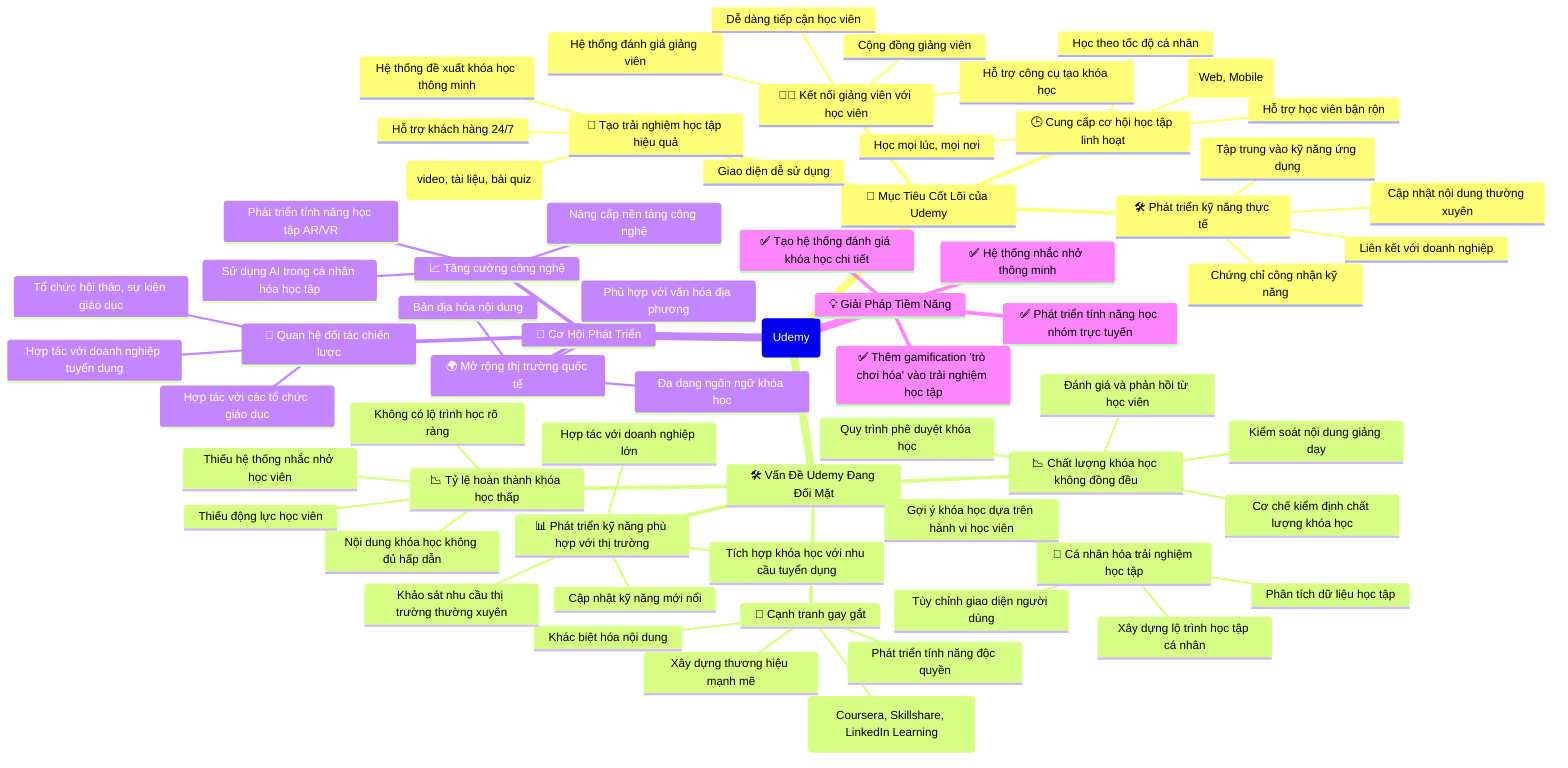 mindmap
  root(Udemy)

    🎯 Mục Tiêu Cốt Lõi của Udemy
      🕒 Cung cấp cơ hội học tập linh hoạt
        Học mọi lúc, mọi nơi
        Truy cập đa nền tảng (Web, Mobile)
        Học theo tốc độ cá nhân
        Hỗ trợ học viên bận rộn
      👩‍🏫 Kết nối giảng viên với học viên
        Hỗ trợ công cụ tạo khóa học
        Hệ thống đánh giá giảng viên
        Cộng đồng giảng viên
        Dễ dàng tiếp cận học viên
      🛠️ Phát triển kỹ năng thực tế
        Tập trung vào kỹ năng ứng dụng
        Cập nhật nội dung thường xuyên
        Liên kết với doanh nghiệp
        Chứng chỉ công nhận kỹ năng
      📱 Tạo trải nghiệm học tập hiệu quả
        Giao diện dễ sử dụng
        Hệ thống đề xuất khóa học thông minh
        Đa dạng phương pháp giảng dạy (video, tài liệu, bài quiz)
        Hỗ trợ khách hàng 24/7

    🛠️ Vấn Đề Udemy Đang Đối Mặt
      📉 Chất lượng khóa học không đồng đều
        Kiểm soát nội dung giảng dạy
        Đánh giá và phản hồi từ học viên
        Cơ chế kiểm định chất lượng khóa học
        Quy trình phê duyệt khóa học
      🥊 Cạnh tranh gay gắt
        Đối thủ lớn (Coursera, Skillshare, LinkedIn Learning)
        Khác biệt hóa nội dung
        Phát triển tính năng độc quyền
        Xây dựng thương hiệu mạnh mẽ
      📉 Tỷ lệ hoàn thành khóa học thấp
        Thiếu động lực học viên
        Nội dung khóa học không đủ hấp dẫn
        Không có lộ trình học rõ ràng
        Thiếu hệ thống nhắc nhở học viên
      🧠 Cá nhân hóa trải nghiệm học tập
        Gợi ý khóa học dựa trên hành vi học viên
        Phân tích dữ liệu học tập
        Xây dựng lộ trình học tập cá nhân
        Tùy chỉnh giao diện người dùng
      📊 Phát triển kỹ năng phù hợp với thị trường
        Cập nhật kỹ năng mới nổi
        Hợp tác với doanh nghiệp lớn
        Khảo sát nhu cầu thị trường thường xuyên
        Tích hợp khóa học với nhu cầu tuyển dụng

    🚀 Cơ Hội Phát Triển
      🌍 Mở rộng thị trường quốc tế
        Bản địa hóa nội dung
        Đa dạng ngôn ngữ khóa học
        Phù hợp với văn hóa địa phương
      📈 Tăng cường công nghệ
        Sử dụng AI trong cá nhân hóa học tập
        Phát triển tính năng học tập AR/VR
        Nâng cấp nền tảng công nghệ
      💼 Quan hệ đối tác chiến lược
        Hợp tác với các tổ chức giáo dục
        Hợp tác với doanh nghiệp tuyển dụng
        Tổ chức hội thảo, sự kiện giáo dục

    💡 Giải Pháp Tiềm Năng
      ✅ Tạo hệ thống đánh giá khóa học chi tiết
      ✅ Phát triển tính năng học nhóm trực tuyến
      ✅ Thêm gamification 'trò chơi hóa' vào trải nghiệm học tập
      ✅ Hệ thống nhắc nhở thông minh